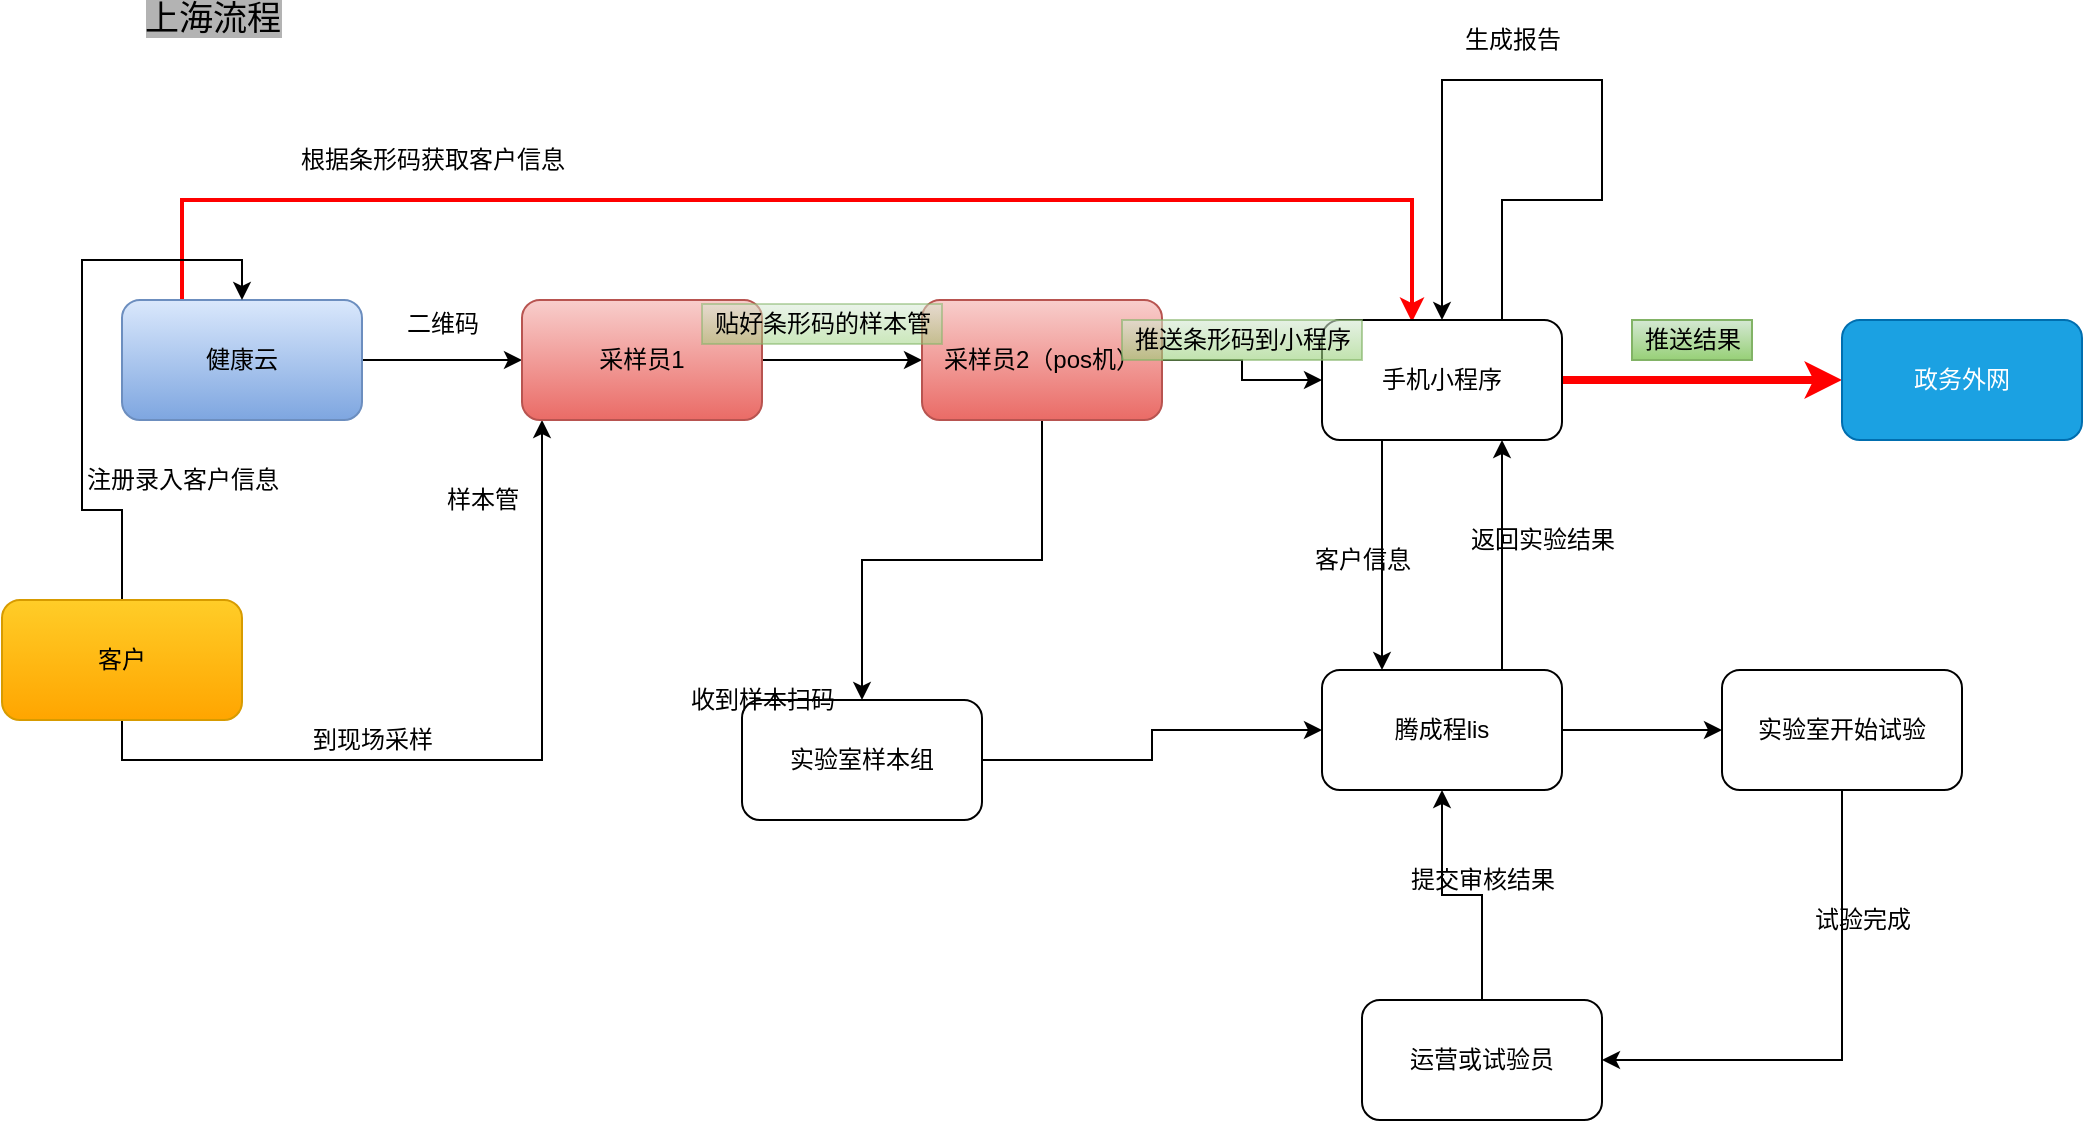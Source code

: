 <mxfile version="13.10.9" type="github">
  <diagram id="aL3talQM1wkMyGaneaRw" name="Page-1">
    <mxGraphModel dx="946" dy="623" grid="1" gridSize="10" guides="1" tooltips="1" connect="1" arrows="1" fold="1" page="1" pageScale="1" pageWidth="827" pageHeight="1169" math="0" shadow="0">
      <root>
        <mxCell id="0" />
        <mxCell id="1" parent="0" />
        <mxCell id="l713QnwxlMrZgbp7ZlIu-4" value="" style="edgeStyle=orthogonalEdgeStyle;rounded=0;orthogonalLoop=1;jettySize=auto;html=1;" parent="1" source="l713QnwxlMrZgbp7ZlIu-1" target="l713QnwxlMrZgbp7ZlIu-3" edge="1">
          <mxGeometry relative="1" as="geometry" />
        </mxCell>
        <mxCell id="l713QnwxlMrZgbp7ZlIu-42" style="edgeStyle=orthogonalEdgeStyle;rounded=0;orthogonalLoop=1;jettySize=auto;html=1;exitX=0.25;exitY=0;exitDx=0;exitDy=0;entryX=0.375;entryY=0.017;entryDx=0;entryDy=0;entryPerimeter=0;strokeColor=#FF0000;strokeWidth=2;" parent="1" source="l713QnwxlMrZgbp7ZlIu-1" target="l713QnwxlMrZgbp7ZlIu-5" edge="1">
          <mxGeometry relative="1" as="geometry">
            <Array as="points">
              <mxPoint x="160" y="290" />
              <mxPoint x="775" y="290" />
            </Array>
          </mxGeometry>
        </mxCell>
        <mxCell id="l713QnwxlMrZgbp7ZlIu-1" value="健康云" style="rounded=1;whiteSpace=wrap;html=1;gradientColor=#7ea6e0;fillColor=#dae8fc;strokeColor=#6c8ebf;" parent="1" vertex="1">
          <mxGeometry x="130" y="340" width="120" height="60" as="geometry" />
        </mxCell>
        <mxCell id="l713QnwxlMrZgbp7ZlIu-8" style="edgeStyle=orthogonalEdgeStyle;rounded=0;orthogonalLoop=1;jettySize=auto;html=1;exitX=0.5;exitY=1;exitDx=0;exitDy=0;" parent="1" source="l713QnwxlMrZgbp7ZlIu-2" target="l713QnwxlMrZgbp7ZlIu-3" edge="1">
          <mxGeometry relative="1" as="geometry">
            <mxPoint x="340" y="410" as="targetPoint" />
            <Array as="points">
              <mxPoint x="130" y="570" />
              <mxPoint x="340" y="570" />
            </Array>
          </mxGeometry>
        </mxCell>
        <mxCell id="l713QnwxlMrZgbp7ZlIu-23" style="edgeStyle=orthogonalEdgeStyle;rounded=0;orthogonalLoop=1;jettySize=auto;html=1;exitX=0.5;exitY=0;exitDx=0;exitDy=0;entryX=0.5;entryY=0;entryDx=0;entryDy=0;" parent="1" source="l713QnwxlMrZgbp7ZlIu-2" target="l713QnwxlMrZgbp7ZlIu-1" edge="1">
          <mxGeometry relative="1" as="geometry">
            <Array as="points">
              <mxPoint x="130" y="445" />
              <mxPoint x="110" y="445" />
              <mxPoint x="110" y="320" />
              <mxPoint x="190" y="320" />
            </Array>
          </mxGeometry>
        </mxCell>
        <mxCell id="l713QnwxlMrZgbp7ZlIu-2" value="客户" style="rounded=1;whiteSpace=wrap;html=1;gradientColor=#ffa500;fillColor=#ffcd28;strokeColor=#d79b00;" parent="1" vertex="1">
          <mxGeometry x="70" y="490" width="120" height="60" as="geometry" />
        </mxCell>
        <mxCell id="l713QnwxlMrZgbp7ZlIu-10" value="" style="edgeStyle=orthogonalEdgeStyle;rounded=0;orthogonalLoop=1;jettySize=auto;html=1;exitX=0.5;exitY=1;exitDx=0;exitDy=0;" parent="1" source="l713QnwxlMrZgbp7ZlIu-24" target="l713QnwxlMrZgbp7ZlIu-9" edge="1">
          <mxGeometry relative="1" as="geometry" />
        </mxCell>
        <mxCell id="l713QnwxlMrZgbp7ZlIu-25" value="" style="edgeStyle=orthogonalEdgeStyle;rounded=0;orthogonalLoop=1;jettySize=auto;html=1;" parent="1" source="l713QnwxlMrZgbp7ZlIu-3" target="l713QnwxlMrZgbp7ZlIu-24" edge="1">
          <mxGeometry relative="1" as="geometry" />
        </mxCell>
        <mxCell id="l713QnwxlMrZgbp7ZlIu-3" value="采样员1" style="whiteSpace=wrap;html=1;rounded=1;gradientColor=#ea6b66;fillColor=#f8cecc;strokeColor=#b85450;" parent="1" vertex="1">
          <mxGeometry x="330" y="340" width="120" height="60" as="geometry" />
        </mxCell>
        <mxCell id="l713QnwxlMrZgbp7ZlIu-15" style="edgeStyle=orthogonalEdgeStyle;rounded=0;orthogonalLoop=1;jettySize=auto;html=1;exitX=0.25;exitY=1;exitDx=0;exitDy=0;entryX=0.25;entryY=0;entryDx=0;entryDy=0;" parent="1" source="l713QnwxlMrZgbp7ZlIu-5" target="l713QnwxlMrZgbp7ZlIu-11" edge="1">
          <mxGeometry relative="1" as="geometry" />
        </mxCell>
        <mxCell id="l713QnwxlMrZgbp7ZlIu-21" value="" style="edgeStyle=orthogonalEdgeStyle;rounded=0;orthogonalLoop=1;jettySize=auto;html=1;strokeColor=#FF0000;strokeWidth=4;" parent="1" source="l713QnwxlMrZgbp7ZlIu-5" target="l713QnwxlMrZgbp7ZlIu-20" edge="1">
          <mxGeometry relative="1" as="geometry" />
        </mxCell>
        <mxCell id="l713QnwxlMrZgbp7ZlIu-5" value="手机小程序" style="whiteSpace=wrap;html=1;rounded=1;" parent="1" vertex="1">
          <mxGeometry x="730" y="350" width="120" height="60" as="geometry" />
        </mxCell>
        <mxCell id="l713QnwxlMrZgbp7ZlIu-12" value="" style="edgeStyle=orthogonalEdgeStyle;rounded=0;orthogonalLoop=1;jettySize=auto;html=1;" parent="1" source="l713QnwxlMrZgbp7ZlIu-9" target="l713QnwxlMrZgbp7ZlIu-11" edge="1">
          <mxGeometry relative="1" as="geometry" />
        </mxCell>
        <mxCell id="l713QnwxlMrZgbp7ZlIu-9" value="实验室样本组" style="whiteSpace=wrap;html=1;rounded=1;" parent="1" vertex="1">
          <mxGeometry x="440" y="540" width="120" height="60" as="geometry" />
        </mxCell>
        <mxCell id="l713QnwxlMrZgbp7ZlIu-14" value="" style="edgeStyle=orthogonalEdgeStyle;rounded=0;orthogonalLoop=1;jettySize=auto;html=1;" parent="1" source="l713QnwxlMrZgbp7ZlIu-11" target="l713QnwxlMrZgbp7ZlIu-13" edge="1">
          <mxGeometry relative="1" as="geometry" />
        </mxCell>
        <mxCell id="l713QnwxlMrZgbp7ZlIu-16" style="edgeStyle=orthogonalEdgeStyle;rounded=0;orthogonalLoop=1;jettySize=auto;html=1;exitX=0.75;exitY=0;exitDx=0;exitDy=0;entryX=0.75;entryY=1;entryDx=0;entryDy=0;" parent="1" source="l713QnwxlMrZgbp7ZlIu-11" target="l713QnwxlMrZgbp7ZlIu-5" edge="1">
          <mxGeometry relative="1" as="geometry" />
        </mxCell>
        <mxCell id="l713QnwxlMrZgbp7ZlIu-11" value="腾成程lis" style="whiteSpace=wrap;html=1;rounded=1;" parent="1" vertex="1">
          <mxGeometry x="730" y="525" width="120" height="60" as="geometry" />
        </mxCell>
        <mxCell id="l713QnwxlMrZgbp7ZlIu-18" value="" style="edgeStyle=orthogonalEdgeStyle;rounded=0;orthogonalLoop=1;jettySize=auto;html=1;entryX=1;entryY=0.5;entryDx=0;entryDy=0;" parent="1" source="l713QnwxlMrZgbp7ZlIu-13" target="l713QnwxlMrZgbp7ZlIu-17" edge="1">
          <mxGeometry relative="1" as="geometry">
            <Array as="points">
              <mxPoint x="990" y="720" />
            </Array>
          </mxGeometry>
        </mxCell>
        <mxCell id="l713QnwxlMrZgbp7ZlIu-13" value="实验室开始试验" style="whiteSpace=wrap;html=1;rounded=1;" parent="1" vertex="1">
          <mxGeometry x="930" y="525" width="120" height="60" as="geometry" />
        </mxCell>
        <mxCell id="l713QnwxlMrZgbp7ZlIu-19" style="edgeStyle=orthogonalEdgeStyle;rounded=0;orthogonalLoop=1;jettySize=auto;html=1;exitX=0.5;exitY=0;exitDx=0;exitDy=0;" parent="1" source="l713QnwxlMrZgbp7ZlIu-17" target="l713QnwxlMrZgbp7ZlIu-11" edge="1">
          <mxGeometry relative="1" as="geometry" />
        </mxCell>
        <mxCell id="l713QnwxlMrZgbp7ZlIu-17" value="运营或试验员" style="whiteSpace=wrap;html=1;rounded=1;" parent="1" vertex="1">
          <mxGeometry x="750" y="690" width="120" height="60" as="geometry" />
        </mxCell>
        <mxCell id="l713QnwxlMrZgbp7ZlIu-20" value="政务外网" style="whiteSpace=wrap;html=1;rounded=1;fillColor=#1ba1e2;strokeColor=#006EAF;fontColor=#ffffff;" parent="1" vertex="1">
          <mxGeometry x="990" y="350" width="120" height="60" as="geometry" />
        </mxCell>
        <mxCell id="l713QnwxlMrZgbp7ZlIu-26" style="edgeStyle=orthogonalEdgeStyle;rounded=0;orthogonalLoop=1;jettySize=auto;html=1;exitX=1;exitY=0.5;exitDx=0;exitDy=0;entryX=0;entryY=0.5;entryDx=0;entryDy=0;" parent="1" source="l713QnwxlMrZgbp7ZlIu-24" target="l713QnwxlMrZgbp7ZlIu-5" edge="1">
          <mxGeometry relative="1" as="geometry" />
        </mxCell>
        <mxCell id="l713QnwxlMrZgbp7ZlIu-24" value="&lt;span&gt;采样员2（pos机）&lt;/span&gt;" style="whiteSpace=wrap;html=1;rounded=1;fillColor=#f8cecc;strokeColor=#b85450;gradientColor=#ea6b66;" parent="1" vertex="1">
          <mxGeometry x="530" y="340" width="120" height="60" as="geometry" />
        </mxCell>
        <mxCell id="l713QnwxlMrZgbp7ZlIu-27" value="试验完成" style="text;html=1;align=center;verticalAlign=middle;resizable=0;points=[];autosize=1;" parent="1" vertex="1">
          <mxGeometry x="970" y="640" width="60" height="20" as="geometry" />
        </mxCell>
        <mxCell id="l713QnwxlMrZgbp7ZlIu-28" value="提交审核结果" style="text;html=1;align=center;verticalAlign=middle;resizable=0;points=[];autosize=1;" parent="1" vertex="1">
          <mxGeometry x="765" y="620" width="90" height="20" as="geometry" />
        </mxCell>
        <mxCell id="l713QnwxlMrZgbp7ZlIu-29" value="返回实验结果" style="text;html=1;align=center;verticalAlign=middle;resizable=0;points=[];autosize=1;" parent="1" vertex="1">
          <mxGeometry x="795" y="450" width="90" height="20" as="geometry" />
        </mxCell>
        <mxCell id="l713QnwxlMrZgbp7ZlIu-30" value="客户信息" style="text;html=1;align=center;verticalAlign=middle;resizable=0;points=[];autosize=1;" parent="1" vertex="1">
          <mxGeometry x="720" y="460" width="60" height="20" as="geometry" />
        </mxCell>
        <mxCell id="l713QnwxlMrZgbp7ZlIu-31" value="收到样本扫码" style="text;html=1;align=center;verticalAlign=middle;resizable=0;points=[];autosize=1;" parent="1" vertex="1">
          <mxGeometry x="405" y="530" width="90" height="20" as="geometry" />
        </mxCell>
        <mxCell id="l713QnwxlMrZgbp7ZlIu-32" value="样本管" style="text;html=1;align=center;verticalAlign=middle;resizable=0;points=[];autosize=1;" parent="1" vertex="1">
          <mxGeometry x="285" y="430" width="50" height="20" as="geometry" />
        </mxCell>
        <mxCell id="l713QnwxlMrZgbp7ZlIu-34" style="edgeStyle=orthogonalEdgeStyle;rounded=0;orthogonalLoop=1;jettySize=auto;html=1;exitX=0.75;exitY=0;exitDx=0;exitDy=0;entryX=0.5;entryY=0;entryDx=0;entryDy=0;" parent="1" source="l713QnwxlMrZgbp7ZlIu-5" target="l713QnwxlMrZgbp7ZlIu-5" edge="1">
          <mxGeometry relative="1" as="geometry">
            <Array as="points">
              <mxPoint x="820" y="290" />
              <mxPoint x="870" y="290" />
              <mxPoint x="870" y="230" />
              <mxPoint x="790" y="230" />
            </Array>
          </mxGeometry>
        </mxCell>
        <mxCell id="l713QnwxlMrZgbp7ZlIu-35" value="生成报告" style="text;html=1;align=center;verticalAlign=middle;resizable=0;points=[];autosize=1;" parent="1" vertex="1">
          <mxGeometry x="795" y="200" width="60" height="20" as="geometry" />
        </mxCell>
        <mxCell id="l713QnwxlMrZgbp7ZlIu-36" value="推送条形码到小程序" style="text;html=1;align=center;verticalAlign=middle;resizable=0;points=[];autosize=1;gradientColor=#97d077;fillColor=#d5e8d4;strokeColor=#82b366;opacity=60;" parent="1" vertex="1">
          <mxGeometry x="630" y="350" width="120" height="20" as="geometry" />
        </mxCell>
        <mxCell id="l713QnwxlMrZgbp7ZlIu-37" value="贴好条形码的样本管" style="text;html=1;align=center;verticalAlign=middle;resizable=0;points=[];autosize=1;gradientColor=#97d077;fillColor=#d5e8d4;strokeColor=#82b366;opacity=50;" parent="1" vertex="1">
          <mxGeometry x="420" y="342" width="120" height="20" as="geometry" />
        </mxCell>
        <mxCell id="l713QnwxlMrZgbp7ZlIu-38" value="到现场采样" style="text;html=1;align=center;verticalAlign=middle;resizable=0;points=[];autosize=1;" parent="1" vertex="1">
          <mxGeometry x="215" y="550" width="80" height="20" as="geometry" />
        </mxCell>
        <mxCell id="l713QnwxlMrZgbp7ZlIu-39" value="二维码" style="text;html=1;align=center;verticalAlign=middle;resizable=0;points=[];autosize=1;" parent="1" vertex="1">
          <mxGeometry x="265" y="342" width="50" height="20" as="geometry" />
        </mxCell>
        <mxCell id="l713QnwxlMrZgbp7ZlIu-40" value="注册录入客户信息" style="text;html=1;align=center;verticalAlign=middle;resizable=0;points=[];autosize=1;" parent="1" vertex="1">
          <mxGeometry x="105" y="420" width="110" height="20" as="geometry" />
        </mxCell>
        <mxCell id="l713QnwxlMrZgbp7ZlIu-41" value="&lt;font style=&quot;font-size: 17px ; background-color: rgb(179 , 179 , 179)&quot;&gt;上海流程&lt;/font&gt;" style="text;html=1;align=center;verticalAlign=middle;resizable=0;points=[];autosize=1;perimeterSpacing=8;" parent="1" vertex="1">
          <mxGeometry x="135" y="190" width="80" height="20" as="geometry" />
        </mxCell>
        <mxCell id="l713QnwxlMrZgbp7ZlIu-43" value="根据条形码获取客户信息" style="text;html=1;align=center;verticalAlign=middle;resizable=0;points=[];autosize=1;" parent="1" vertex="1">
          <mxGeometry x="210" y="260" width="150" height="20" as="geometry" />
        </mxCell>
        <mxCell id="l713QnwxlMrZgbp7ZlIu-45" value="推送结果" style="text;html=1;align=center;verticalAlign=middle;resizable=0;points=[];autosize=1;gradientColor=#97d077;fillColor=#d5e8d4;strokeColor=#82b366;" parent="1" vertex="1">
          <mxGeometry x="885" y="350" width="60" height="20" as="geometry" />
        </mxCell>
      </root>
    </mxGraphModel>
  </diagram>
</mxfile>
